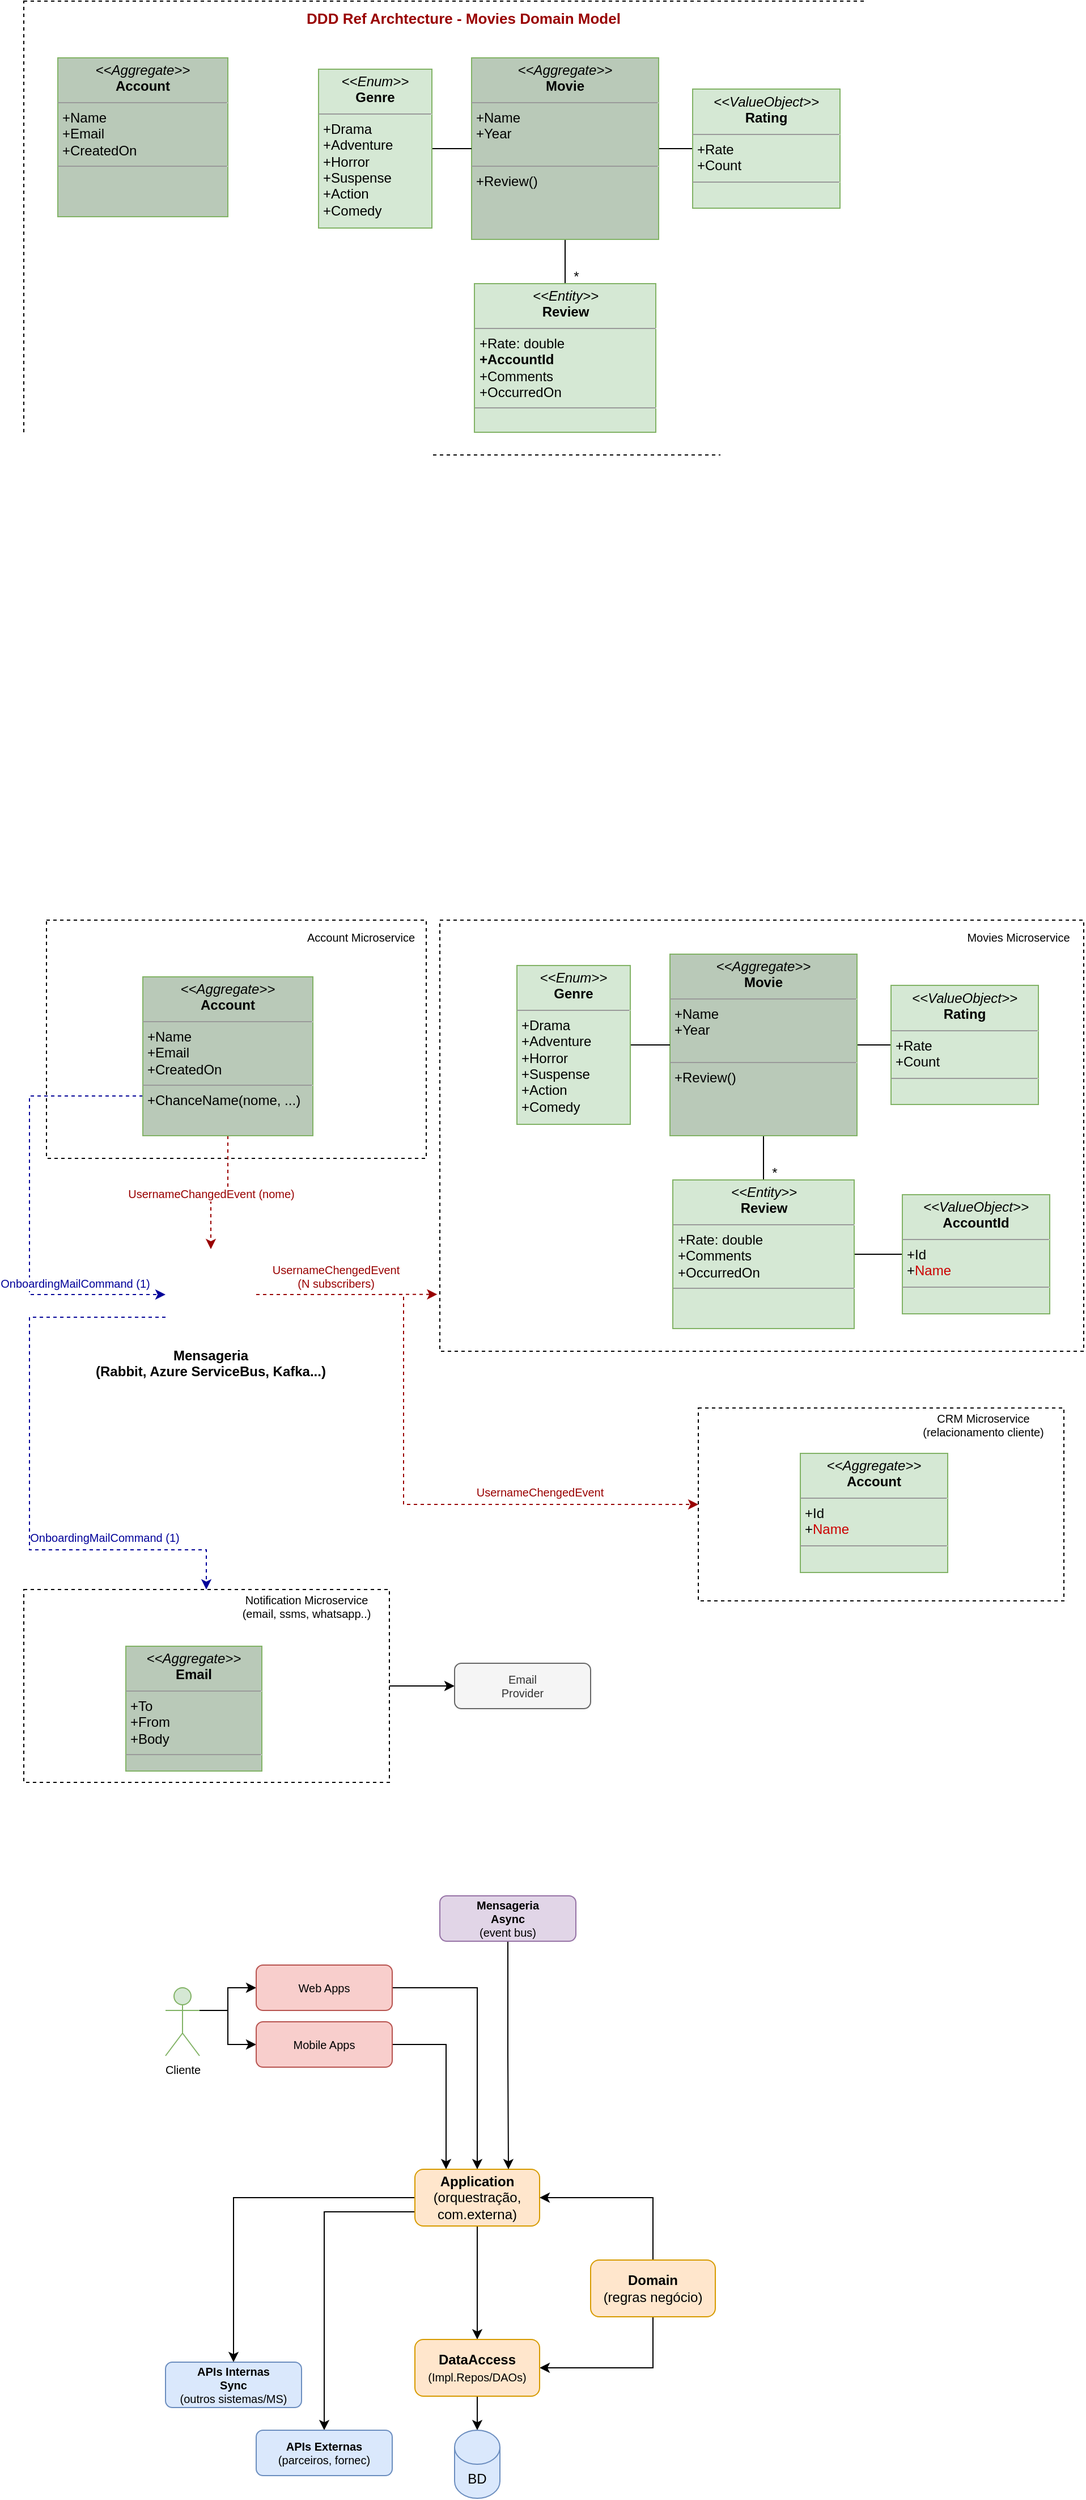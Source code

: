 <mxfile version="20.6.2" type="device"><diagram id="L7QKg_W8jDAkENkruWQj" name="Page-1"><mxGraphModel dx="1172" dy="1609" grid="1" gridSize="10" guides="1" tooltips="1" connect="1" arrows="1" fold="1" page="1" pageScale="1" pageWidth="1169" pageHeight="827" math="0" shadow="0"><root><mxCell id="0"/><mxCell id="1" parent="0"/><mxCell id="aTZKgFkabaMlXMXz4ssM-43" value="" style="rounded=0;whiteSpace=wrap;html=1;fontSize=10;dashed=1;" parent="1" vertex="1"><mxGeometry x="392" y="10" width="568" height="380" as="geometry"/></mxCell><mxCell id="aTZKgFkabaMlXMXz4ssM-42" value="" style="rounded=0;whiteSpace=wrap;html=1;fontSize=10;dashed=1;" parent="1" vertex="1"><mxGeometry x="45" y="10" width="335" height="210" as="geometry"/></mxCell><mxCell id="aTZKgFkabaMlXMXz4ssM-40" style="edgeStyle=orthogonalEdgeStyle;rounded=0;orthogonalLoop=1;jettySize=auto;html=1;exitX=0.5;exitY=1;exitDx=0;exitDy=0;entryX=0.5;entryY=0;entryDx=0;entryDy=0;fontSize=10;endArrow=classic;endFill=1;dashed=1;strokeColor=#990000;" parent="1" source="aTZKgFkabaMlXMXz4ssM-1" target="aTZKgFkabaMlXMXz4ssM-39" edge="1"><mxGeometry relative="1" as="geometry"/></mxCell><mxCell id="aTZKgFkabaMlXMXz4ssM-41" value="UsernameChangedEvent (nome)" style="edgeLabel;html=1;align=center;verticalAlign=middle;resizable=0;points=[];fontSize=10;fontColor=#990000;" parent="aTZKgFkabaMlXMXz4ssM-40" vertex="1" connectable="0"><mxGeometry x="0.143" relative="1" as="geometry"><mxPoint as="offset"/></mxGeometry></mxCell><mxCell id="aTZKgFkabaMlXMXz4ssM-53" style="edgeStyle=orthogonalEdgeStyle;rounded=0;orthogonalLoop=1;jettySize=auto;html=1;exitX=0;exitY=0.75;exitDx=0;exitDy=0;entryX=0;entryY=0.5;entryDx=0;entryDy=0;fontSize=10;fontColor=#CC0000;endArrow=classic;endFill=1;dashed=1;strokeColor=#000099;" parent="1" source="aTZKgFkabaMlXMXz4ssM-1" target="aTZKgFkabaMlXMXz4ssM-39" edge="1"><mxGeometry relative="1" as="geometry"><Array as="points"><mxPoint x="30" y="165"/><mxPoint x="30" y="340"/></Array></mxGeometry></mxCell><mxCell id="aTZKgFkabaMlXMXz4ssM-54" value="&lt;font&gt;OnboardingMailCommand (1)&lt;/font&gt;" style="edgeLabel;html=1;align=center;verticalAlign=middle;resizable=0;points=[];fontSize=10;fontColor=#000099;" parent="aTZKgFkabaMlXMXz4ssM-53" vertex="1" connectable="0"><mxGeometry x="-0.041" y="1" relative="1" as="geometry"><mxPoint x="39" y="75" as="offset"/></mxGeometry></mxCell><mxCell id="aTZKgFkabaMlXMXz4ssM-1" value="&lt;p style=&quot;margin:0px;margin-top:4px;text-align:center;&quot;&gt;&lt;i&gt;&amp;lt;&amp;lt;Aggregate&amp;gt;&amp;gt;&lt;/i&gt;&lt;br&gt;&lt;b&gt;Account&lt;/b&gt;&lt;/p&gt;&lt;hr size=&quot;1&quot;&gt;&lt;p style=&quot;margin:0px;margin-left:4px;&quot;&gt;+Name&lt;/p&gt;&lt;p style=&quot;margin:0px;margin-left:4px;&quot;&gt;+Email&lt;/p&gt;&lt;p style=&quot;margin:0px;margin-left:4px;&quot;&gt;+CreatedOn&lt;/p&gt;&lt;hr size=&quot;1&quot;&gt;&lt;p style=&quot;margin:0px;margin-left:4px;&quot;&gt;+ChanceName(nome, ...)&lt;/p&gt;&lt;p style=&quot;margin:0px;margin-left:4px;&quot;&gt;&lt;br&gt;&lt;/p&gt;" style="verticalAlign=top;align=left;overflow=fill;fontSize=12;fontFamily=Helvetica;html=1;fillColor=#B9C9B8;strokeColor=#82b366;" parent="1" vertex="1"><mxGeometry x="130" y="60" width="150" height="140" as="geometry"/></mxCell><mxCell id="aTZKgFkabaMlXMXz4ssM-5" style="edgeStyle=orthogonalEdgeStyle;rounded=0;orthogonalLoop=1;jettySize=auto;html=1;exitX=0.5;exitY=1;exitDx=0;exitDy=0;entryX=0.5;entryY=0;entryDx=0;entryDy=0;endArrow=none;endFill=0;" parent="1" source="aTZKgFkabaMlXMXz4ssM-2" target="aTZKgFkabaMlXMXz4ssM-3" edge="1"><mxGeometry relative="1" as="geometry"/></mxCell><mxCell id="aTZKgFkabaMlXMXz4ssM-12" style="edgeStyle=orthogonalEdgeStyle;rounded=0;orthogonalLoop=1;jettySize=auto;html=1;entryX=0;entryY=0.5;entryDx=0;entryDy=0;endArrow=none;endFill=0;" parent="1" source="aTZKgFkabaMlXMXz4ssM-2" target="aTZKgFkabaMlXMXz4ssM-11" edge="1"><mxGeometry relative="1" as="geometry"/></mxCell><mxCell id="aTZKgFkabaMlXMXz4ssM-2" value="&lt;p style=&quot;margin:0px;margin-top:4px;text-align:center;&quot;&gt;&lt;i&gt;&amp;lt;&amp;lt;Aggregate&amp;gt;&amp;gt;&lt;/i&gt;&lt;br&gt;&lt;b&gt;Movie&lt;/b&gt;&lt;/p&gt;&lt;hr size=&quot;1&quot;&gt;&lt;p style=&quot;margin:0px;margin-left:4px;&quot;&gt;+Name&lt;br&gt;+Year&lt;/p&gt;&lt;p style=&quot;margin:0px;margin-left:4px;&quot;&gt;&lt;br&gt;&lt;/p&gt;&lt;hr size=&quot;1&quot;&gt;&lt;p style=&quot;margin:0px;margin-left:4px;&quot;&gt;+Review()&lt;br&gt;&lt;br&gt;&lt;/p&gt;" style="verticalAlign=top;align=left;overflow=fill;fontSize=12;fontFamily=Helvetica;html=1;fillColor=#B9C9B8;strokeColor=#82b366;" parent="1" vertex="1"><mxGeometry x="595" y="40" width="165" height="160" as="geometry"/></mxCell><mxCell id="aTZKgFkabaMlXMXz4ssM-38" style="edgeStyle=orthogonalEdgeStyle;rounded=0;orthogonalLoop=1;jettySize=auto;html=1;exitX=1;exitY=0.5;exitDx=0;exitDy=0;entryX=0;entryY=0.5;entryDx=0;entryDy=0;fontSize=10;endArrow=none;endFill=0;" parent="1" source="aTZKgFkabaMlXMXz4ssM-3" target="aTZKgFkabaMlXMXz4ssM-37" edge="1"><mxGeometry relative="1" as="geometry"/></mxCell><mxCell id="aTZKgFkabaMlXMXz4ssM-3" value="&lt;p style=&quot;margin:0px;margin-top:4px;text-align:center;&quot;&gt;&lt;i&gt;&amp;lt;&amp;lt;Entity&amp;gt;&amp;gt;&lt;/i&gt;&lt;br&gt;&lt;b&gt;Review&lt;/b&gt;&lt;/p&gt;&lt;hr size=&quot;1&quot;&gt;&lt;p style=&quot;margin:0px;margin-left:4px;&quot;&gt;+Rate: double&lt;br&gt;+Comments&lt;/p&gt;&lt;p style=&quot;margin:0px;margin-left:4px;&quot;&gt;&lt;span style=&quot;background-color: initial;&quot;&gt;+OccurredOn&lt;/span&gt;&lt;br&gt;&lt;/p&gt;&lt;hr size=&quot;1&quot;&gt;&lt;p style=&quot;margin:0px;margin-left:4px;&quot;&gt;&lt;br&gt;&lt;/p&gt;" style="verticalAlign=top;align=left;overflow=fill;fontSize=12;fontFamily=Helvetica;html=1;fillColor=#d5e8d4;strokeColor=#82b366;" parent="1" vertex="1"><mxGeometry x="597.5" y="239" width="160" height="131" as="geometry"/></mxCell><mxCell id="aTZKgFkabaMlXMXz4ssM-6" value="*" style="text;html=1;strokeColor=none;fillColor=none;align=center;verticalAlign=middle;whiteSpace=wrap;rounded=0;" parent="1" vertex="1"><mxGeometry x="675" y="223" width="25" height="20" as="geometry"/></mxCell><mxCell id="aTZKgFkabaMlXMXz4ssM-9" style="edgeStyle=orthogonalEdgeStyle;rounded=0;orthogonalLoop=1;jettySize=auto;html=1;entryX=0;entryY=0.5;entryDx=0;entryDy=0;endArrow=none;endFill=0;" parent="1" source="aTZKgFkabaMlXMXz4ssM-7" target="aTZKgFkabaMlXMXz4ssM-2" edge="1"><mxGeometry relative="1" as="geometry"/></mxCell><mxCell id="aTZKgFkabaMlXMXz4ssM-7" value="&lt;p style=&quot;margin:0px;margin-top:4px;text-align:center;&quot;&gt;&lt;i&gt;&amp;lt;&amp;lt;Enum&amp;gt;&amp;gt;&lt;/i&gt;&lt;br&gt;&lt;b&gt;Genre&lt;/b&gt;&lt;/p&gt;&lt;hr size=&quot;1&quot;&gt;&lt;p style=&quot;margin:0px;margin-left:4px;&quot;&gt;+Drama&lt;br&gt;+Adventure&lt;/p&gt;&lt;p style=&quot;margin:0px;margin-left:4px;&quot;&gt;+Horror&lt;/p&gt;&lt;p style=&quot;margin:0px;margin-left:4px;&quot;&gt;+Suspense&lt;/p&gt;&lt;p style=&quot;margin:0px;margin-left:4px;&quot;&gt;+Action&lt;/p&gt;&lt;p style=&quot;margin:0px;margin-left:4px;&quot;&gt;+Comedy&lt;/p&gt;" style="verticalAlign=top;align=left;overflow=fill;fontSize=12;fontFamily=Helvetica;html=1;fillColor=#d5e8d4;strokeColor=#82b366;" parent="1" vertex="1"><mxGeometry x="460" y="50" width="100" height="140" as="geometry"/></mxCell><mxCell id="aTZKgFkabaMlXMXz4ssM-11" value="&lt;p style=&quot;margin:0px;margin-top:4px;text-align:center;&quot;&gt;&lt;i&gt;&amp;lt;&amp;lt;ValueObject&amp;gt;&amp;gt;&lt;/i&gt;&lt;br&gt;&lt;b&gt;Rating&lt;/b&gt;&lt;/p&gt;&lt;hr size=&quot;1&quot;&gt;&lt;p style=&quot;margin:0px;margin-left:4px;&quot;&gt;+Rate&lt;br&gt;+Count&lt;/p&gt;&lt;hr size=&quot;1&quot;&gt;&lt;p style=&quot;margin:0px;margin-left:4px;&quot;&gt;&lt;br&gt;&lt;/p&gt;" style="verticalAlign=top;align=left;overflow=fill;fontSize=12;fontFamily=Helvetica;html=1;fillColor=#d5e8d4;strokeColor=#82b366;" parent="1" vertex="1"><mxGeometry x="790" y="67.5" width="130" height="105" as="geometry"/></mxCell><mxCell id="aTZKgFkabaMlXMXz4ssM-22" style="edgeStyle=orthogonalEdgeStyle;rounded=0;orthogonalLoop=1;jettySize=auto;html=1;entryX=0.5;entryY=0;entryDx=0;entryDy=0;fontSize=10;endArrow=classic;endFill=1;" parent="1" source="aTZKgFkabaMlXMXz4ssM-14" target="aTZKgFkabaMlXMXz4ssM-16" edge="1"><mxGeometry relative="1" as="geometry"/></mxCell><mxCell id="aTZKgFkabaMlXMXz4ssM-30" style="edgeStyle=orthogonalEdgeStyle;rounded=0;orthogonalLoop=1;jettySize=auto;html=1;exitX=0;exitY=0.75;exitDx=0;exitDy=0;entryX=0.5;entryY=0;entryDx=0;entryDy=0;fontSize=10;endArrow=classic;endFill=1;" parent="1" source="aTZKgFkabaMlXMXz4ssM-14" target="aTZKgFkabaMlXMXz4ssM-24" edge="1"><mxGeometry relative="1" as="geometry"/></mxCell><mxCell id="aTZKgFkabaMlXMXz4ssM-31" style="edgeStyle=orthogonalEdgeStyle;rounded=0;orthogonalLoop=1;jettySize=auto;html=1;exitX=0;exitY=0.5;exitDx=0;exitDy=0;entryX=0.5;entryY=0;entryDx=0;entryDy=0;fontSize=10;endArrow=classic;endFill=1;" parent="1" source="aTZKgFkabaMlXMXz4ssM-14" target="aTZKgFkabaMlXMXz4ssM-25" edge="1"><mxGeometry relative="1" as="geometry"/></mxCell><mxCell id="aTZKgFkabaMlXMXz4ssM-14" value="&lt;b&gt;Application&lt;/b&gt;&lt;br&gt;(orquestração, com.externa)" style="rounded=1;whiteSpace=wrap;html=1;fillColor=#ffe6cc;strokeColor=#d79b00;" parent="1" vertex="1"><mxGeometry x="370" y="1111" width="110" height="50" as="geometry"/></mxCell><mxCell id="aTZKgFkabaMlXMXz4ssM-20" style="edgeStyle=orthogonalEdgeStyle;rounded=0;orthogonalLoop=1;jettySize=auto;html=1;exitX=0.5;exitY=1;exitDx=0;exitDy=0;entryX=1;entryY=0.5;entryDx=0;entryDy=0;fontSize=10;endArrow=classic;endFill=1;" parent="1" source="aTZKgFkabaMlXMXz4ssM-15" target="aTZKgFkabaMlXMXz4ssM-16" edge="1"><mxGeometry relative="1" as="geometry"/></mxCell><mxCell id="aTZKgFkabaMlXMXz4ssM-21" style="edgeStyle=orthogonalEdgeStyle;rounded=0;orthogonalLoop=1;jettySize=auto;html=1;entryX=1;entryY=0.5;entryDx=0;entryDy=0;fontSize=10;endArrow=classic;endFill=1;exitX=0.5;exitY=0;exitDx=0;exitDy=0;" parent="1" source="aTZKgFkabaMlXMXz4ssM-15" target="aTZKgFkabaMlXMXz4ssM-14" edge="1"><mxGeometry relative="1" as="geometry"/></mxCell><mxCell id="aTZKgFkabaMlXMXz4ssM-15" value="&lt;b&gt;Domain&lt;/b&gt;&lt;br&gt;(regras negócio)" style="rounded=1;whiteSpace=wrap;html=1;fillColor=#ffe6cc;strokeColor=#d79b00;" parent="1" vertex="1"><mxGeometry x="525" y="1191" width="110" height="50" as="geometry"/></mxCell><mxCell id="aTZKgFkabaMlXMXz4ssM-18" style="edgeStyle=orthogonalEdgeStyle;rounded=0;orthogonalLoop=1;jettySize=auto;html=1;exitX=0.5;exitY=1;exitDx=0;exitDy=0;entryX=0.5;entryY=0;entryDx=0;entryDy=0;entryPerimeter=0;endArrow=classic;endFill=1;" parent="1" source="aTZKgFkabaMlXMXz4ssM-16" target="aTZKgFkabaMlXMXz4ssM-17" edge="1"><mxGeometry relative="1" as="geometry"/></mxCell><mxCell id="aTZKgFkabaMlXMXz4ssM-16" value="&lt;b&gt;DataAccess&lt;/b&gt;&lt;br&gt;&lt;font style=&quot;font-size: 10px;&quot;&gt;(Impl.Repos/DAOs)&lt;/font&gt;" style="rounded=1;whiteSpace=wrap;html=1;fillColor=#ffe6cc;strokeColor=#d79b00;" parent="1" vertex="1"><mxGeometry x="370" y="1261" width="110" height="50" as="geometry"/></mxCell><mxCell id="aTZKgFkabaMlXMXz4ssM-17" value="BD" style="shape=cylinder3;whiteSpace=wrap;html=1;boundedLbl=1;backgroundOutline=1;size=15;fillColor=#dae8fc;strokeColor=#6c8ebf;" parent="1" vertex="1"><mxGeometry x="405" y="1341" width="40" height="60" as="geometry"/></mxCell><mxCell id="aTZKgFkabaMlXMXz4ssM-28" style="edgeStyle=orthogonalEdgeStyle;rounded=0;orthogonalLoop=1;jettySize=auto;html=1;exitX=1;exitY=0.333;exitDx=0;exitDy=0;exitPerimeter=0;entryX=0;entryY=0.5;entryDx=0;entryDy=0;fontSize=10;endArrow=classic;endFill=1;" parent="1" source="aTZKgFkabaMlXMXz4ssM-23" target="aTZKgFkabaMlXMXz4ssM-26" edge="1"><mxGeometry relative="1" as="geometry"/></mxCell><mxCell id="aTZKgFkabaMlXMXz4ssM-29" style="edgeStyle=orthogonalEdgeStyle;rounded=0;orthogonalLoop=1;jettySize=auto;html=1;exitX=1;exitY=0.333;exitDx=0;exitDy=0;exitPerimeter=0;entryX=0;entryY=0.5;entryDx=0;entryDy=0;fontSize=10;endArrow=classic;endFill=1;" parent="1" source="aTZKgFkabaMlXMXz4ssM-23" target="aTZKgFkabaMlXMXz4ssM-27" edge="1"><mxGeometry relative="1" as="geometry"/></mxCell><mxCell id="aTZKgFkabaMlXMXz4ssM-23" value="Cliente" style="shape=umlActor;verticalLabelPosition=bottom;verticalAlign=top;html=1;outlineConnect=0;fontSize=10;fillColor=#d5e8d4;strokeColor=#82b366;" parent="1" vertex="1"><mxGeometry x="150" y="951" width="30" height="60" as="geometry"/></mxCell><mxCell id="aTZKgFkabaMlXMXz4ssM-24" value="&lt;b&gt;APIs Externas&lt;/b&gt;&lt;br&gt;(parceiros, fornec)" style="rounded=1;whiteSpace=wrap;html=1;fontSize=10;fillColor=#dae8fc;strokeColor=#6c8ebf;" parent="1" vertex="1"><mxGeometry x="230" y="1341" width="120" height="40" as="geometry"/></mxCell><mxCell id="aTZKgFkabaMlXMXz4ssM-25" value="&lt;b&gt;APIs Internas&lt;br&gt;Sync&lt;br&gt;&lt;/b&gt;(outros sistemas/MS)" style="rounded=1;whiteSpace=wrap;html=1;fontSize=10;fillColor=#dae8fc;strokeColor=#6c8ebf;" parent="1" vertex="1"><mxGeometry x="150" y="1281" width="120" height="40" as="geometry"/></mxCell><mxCell id="aTZKgFkabaMlXMXz4ssM-32" style="edgeStyle=orthogonalEdgeStyle;rounded=0;orthogonalLoop=1;jettySize=auto;html=1;exitX=1;exitY=0.5;exitDx=0;exitDy=0;entryX=0.5;entryY=0;entryDx=0;entryDy=0;fontSize=10;endArrow=classic;endFill=1;" parent="1" source="aTZKgFkabaMlXMXz4ssM-26" target="aTZKgFkabaMlXMXz4ssM-14" edge="1"><mxGeometry relative="1" as="geometry"/></mxCell><mxCell id="aTZKgFkabaMlXMXz4ssM-26" value="Web Apps" style="rounded=1;whiteSpace=wrap;html=1;fontSize=10;fillColor=#f8cecc;strokeColor=#b85450;" parent="1" vertex="1"><mxGeometry x="230" y="931" width="120" height="40" as="geometry"/></mxCell><mxCell id="aTZKgFkabaMlXMXz4ssM-33" style="edgeStyle=orthogonalEdgeStyle;rounded=0;orthogonalLoop=1;jettySize=auto;html=1;exitX=1;exitY=0.5;exitDx=0;exitDy=0;entryX=0.25;entryY=0;entryDx=0;entryDy=0;fontSize=10;endArrow=classic;endFill=1;" parent="1" source="aTZKgFkabaMlXMXz4ssM-27" target="aTZKgFkabaMlXMXz4ssM-14" edge="1"><mxGeometry relative="1" as="geometry"/></mxCell><mxCell id="aTZKgFkabaMlXMXz4ssM-27" value="Mobile Apps" style="rounded=1;whiteSpace=wrap;html=1;fontSize=10;fillColor=#f8cecc;strokeColor=#b85450;" parent="1" vertex="1"><mxGeometry x="230" y="981" width="120" height="40" as="geometry"/></mxCell><mxCell id="aTZKgFkabaMlXMXz4ssM-35" style="edgeStyle=orthogonalEdgeStyle;rounded=0;orthogonalLoop=1;jettySize=auto;html=1;exitX=0.5;exitY=1;exitDx=0;exitDy=0;entryX=0.75;entryY=0;entryDx=0;entryDy=0;fontSize=10;endArrow=classic;endFill=1;" parent="1" source="aTZKgFkabaMlXMXz4ssM-34" target="aTZKgFkabaMlXMXz4ssM-14" edge="1"><mxGeometry relative="1" as="geometry"/></mxCell><mxCell id="aTZKgFkabaMlXMXz4ssM-34" value="&lt;b&gt;Mensageria&lt;br&gt;Async&lt;/b&gt;&lt;br&gt;(event bus)" style="rounded=1;whiteSpace=wrap;html=1;fontSize=10;fillColor=#e1d5e7;strokeColor=#9673a6;" parent="1" vertex="1"><mxGeometry x="392" y="870" width="120" height="40" as="geometry"/></mxCell><mxCell id="aTZKgFkabaMlXMXz4ssM-37" value="&lt;p style=&quot;margin:0px;margin-top:4px;text-align:center;&quot;&gt;&lt;i&gt;&amp;lt;&amp;lt;ValueObject&amp;gt;&amp;gt;&lt;/i&gt;&lt;br&gt;&lt;b&gt;AccountId&lt;/b&gt;&lt;/p&gt;&lt;hr size=&quot;1&quot;&gt;&lt;p style=&quot;margin:0px;margin-left:4px;&quot;&gt;+Id&lt;/p&gt;&lt;p style=&quot;margin:0px;margin-left:4px;&quot;&gt;+&lt;font color=&quot;#cc0000&quot;&gt;Name&lt;/font&gt;&lt;br&gt;&lt;/p&gt;&lt;hr size=&quot;1&quot;&gt;&lt;p style=&quot;margin:0px;margin-left:4px;&quot;&gt;&lt;br&gt;&lt;/p&gt;" style="verticalAlign=top;align=left;overflow=fill;fontSize=12;fontFamily=Helvetica;html=1;fillColor=#d5e8d4;strokeColor=#82b366;" parent="1" vertex="1"><mxGeometry x="800" y="252" width="130" height="105" as="geometry"/></mxCell><mxCell id="aTZKgFkabaMlXMXz4ssM-46" style="edgeStyle=orthogonalEdgeStyle;rounded=0;orthogonalLoop=1;jettySize=auto;html=1;entryX=-0.004;entryY=0.868;entryDx=0;entryDy=0;entryPerimeter=0;fontSize=10;endArrow=classic;endFill=1;dashed=1;strokeColor=#990000;" parent="1" source="aTZKgFkabaMlXMXz4ssM-39" target="aTZKgFkabaMlXMXz4ssM-43" edge="1"><mxGeometry relative="1" as="geometry"/></mxCell><mxCell id="aTZKgFkabaMlXMXz4ssM-47" value="UsernameChengedEvent &lt;br&gt;(N subscribers)" style="edgeLabel;html=1;align=center;verticalAlign=middle;resizable=0;points=[];fontSize=10;fontColor=#990000;" parent="aTZKgFkabaMlXMXz4ssM-46" vertex="1" connectable="0"><mxGeometry x="-0.19" relative="1" as="geometry"><mxPoint x="5" y="-16" as="offset"/></mxGeometry></mxCell><mxCell id="aTZKgFkabaMlXMXz4ssM-55" style="edgeStyle=orthogonalEdgeStyle;rounded=0;orthogonalLoop=1;jettySize=auto;html=1;exitX=0;exitY=0.75;exitDx=0;exitDy=0;fontSize=10;fontColor=#000000;endArrow=classic;endFill=1;dashed=1;strokeColor=#000099;" parent="1" source="aTZKgFkabaMlXMXz4ssM-39" target="aTZKgFkabaMlXMXz4ssM-48" edge="1"><mxGeometry relative="1" as="geometry"><Array as="points"><mxPoint x="30" y="360"/><mxPoint x="30" y="565"/><mxPoint x="186" y="565"/></Array></mxGeometry></mxCell><mxCell id="aTZKgFkabaMlXMXz4ssM-56" value="OnboardingMailCommand (1)" style="edgeLabel;html=1;align=center;verticalAlign=middle;resizable=0;points=[];fontSize=10;fontColor=#000099;" parent="aTZKgFkabaMlXMXz4ssM-55" vertex="1" connectable="0"><mxGeometry x="-0.69" y="-1" relative="1" as="geometry"><mxPoint x="26" y="195" as="offset"/></mxGeometry></mxCell><mxCell id="aTZKgFkabaMlXMXz4ssM-60" style="edgeStyle=orthogonalEdgeStyle;rounded=0;orthogonalLoop=1;jettySize=auto;html=1;exitX=1;exitY=0.5;exitDx=0;exitDy=0;entryX=0;entryY=0.5;entryDx=0;entryDy=0;dashed=1;fontSize=10;fontColor=#000000;endArrow=classic;endFill=1;strokeColor=#990000;" parent="1" source="aTZKgFkabaMlXMXz4ssM-39" target="aTZKgFkabaMlXMXz4ssM-57" edge="1"><mxGeometry relative="1" as="geometry"><Array as="points"><mxPoint x="360" y="340"/><mxPoint x="360" y="525"/></Array></mxGeometry></mxCell><mxCell id="aTZKgFkabaMlXMXz4ssM-61" value="UsernameChengedEvent" style="edgeLabel;html=1;align=center;verticalAlign=middle;resizable=0;points=[];fontSize=10;fontColor=#990000;" parent="aTZKgFkabaMlXMXz4ssM-60" vertex="1" connectable="0"><mxGeometry x="0.515" y="2" relative="1" as="geometry"><mxPoint x="-1" y="-9" as="offset"/></mxGeometry></mxCell><mxCell id="aTZKgFkabaMlXMXz4ssM-39" value="Mensageria&#10;(Rabbit, Azure ServiceBus, Kafka...)" style="shape=image;verticalLabelPosition=bottom;labelBackgroundColor=default;verticalAlign=top;aspect=fixed;imageAspect=0;image=https://raw.githubusercontent.com/tajchert/BusWear/master/mobile/src/main/res/drawable-xxxhdpi/ic_launcher.png;fontStyle=1" parent="1" vertex="1"><mxGeometry x="150" y="300" width="80" height="80" as="geometry"/></mxCell><mxCell id="aTZKgFkabaMlXMXz4ssM-44" value="Account Microservice" style="text;html=1;strokeColor=none;fillColor=none;align=center;verticalAlign=middle;whiteSpace=wrap;rounded=0;dashed=1;fontSize=10;" parent="1" vertex="1"><mxGeometry x="265" y="10" width="115" height="30" as="geometry"/></mxCell><mxCell id="aTZKgFkabaMlXMXz4ssM-45" value="Movies Microservice" style="text;html=1;strokeColor=none;fillColor=none;align=center;verticalAlign=middle;whiteSpace=wrap;rounded=0;dashed=1;fontSize=10;" parent="1" vertex="1"><mxGeometry x="845" y="10" width="115" height="30" as="geometry"/></mxCell><mxCell id="aTZKgFkabaMlXMXz4ssM-52" style="edgeStyle=orthogonalEdgeStyle;rounded=0;orthogonalLoop=1;jettySize=auto;html=1;exitX=1;exitY=0.5;exitDx=0;exitDy=0;entryX=0;entryY=0.5;entryDx=0;entryDy=0;fontSize=10;fontColor=#CC0000;endArrow=classic;endFill=1;" parent="1" source="aTZKgFkabaMlXMXz4ssM-48" target="aTZKgFkabaMlXMXz4ssM-51" edge="1"><mxGeometry relative="1" as="geometry"/></mxCell><mxCell id="aTZKgFkabaMlXMXz4ssM-48" value="" style="rounded=0;whiteSpace=wrap;html=1;fontSize=10;dashed=1;" parent="1" vertex="1"><mxGeometry x="25" y="600" width="322.5" height="170" as="geometry"/></mxCell><mxCell id="aTZKgFkabaMlXMXz4ssM-49" value="Notification Microservice&lt;br&gt;(email, ssms, whatsapp..)" style="text;html=1;strokeColor=none;fillColor=none;align=center;verticalAlign=middle;whiteSpace=wrap;rounded=0;dashed=1;fontSize=10;" parent="1" vertex="1"><mxGeometry x="202.5" y="600" width="142.5" height="30" as="geometry"/></mxCell><mxCell id="aTZKgFkabaMlXMXz4ssM-50" value="&lt;p style=&quot;margin:0px;margin-top:4px;text-align:center;&quot;&gt;&lt;i&gt;&amp;lt;&amp;lt;Aggregate&amp;gt;&amp;gt;&lt;/i&gt;&lt;br&gt;&lt;b&gt;Email&lt;/b&gt;&lt;/p&gt;&lt;hr size=&quot;1&quot;&gt;&lt;p style=&quot;margin:0px;margin-left:4px;&quot;&gt;+To&lt;/p&gt;&lt;p style=&quot;margin:0px;margin-left:4px;&quot;&gt;+From&lt;/p&gt;&lt;p style=&quot;margin:0px;margin-left:4px;&quot;&gt;+Body&lt;/p&gt;&lt;hr size=&quot;1&quot;&gt;&lt;p style=&quot;margin:0px;margin-left:4px;&quot;&gt;&lt;br&gt;&lt;/p&gt;&lt;p style=&quot;margin:0px;margin-left:4px;&quot;&gt;&lt;br&gt;&lt;/p&gt;" style="verticalAlign=top;align=left;overflow=fill;fontSize=12;fontFamily=Helvetica;html=1;fillColor=#B9C9B8;strokeColor=#82b366;" parent="1" vertex="1"><mxGeometry x="115" y="650" width="120" height="110" as="geometry"/></mxCell><mxCell id="aTZKgFkabaMlXMXz4ssM-51" value="Email &lt;br&gt;Provider" style="rounded=1;whiteSpace=wrap;html=1;fontSize=10;fontColor=#333333;fillColor=#f5f5f5;strokeColor=#666666;" parent="1" vertex="1"><mxGeometry x="405" y="665" width="120" height="40" as="geometry"/></mxCell><mxCell id="aTZKgFkabaMlXMXz4ssM-57" value="" style="rounded=0;whiteSpace=wrap;html=1;fontSize=10;dashed=1;" parent="1" vertex="1"><mxGeometry x="620" y="440" width="322.5" height="170" as="geometry"/></mxCell><mxCell id="aTZKgFkabaMlXMXz4ssM-58" value="CRM Microservice&lt;br&gt;(relacionamento cliente)" style="text;html=1;strokeColor=none;fillColor=none;align=center;verticalAlign=middle;whiteSpace=wrap;rounded=0;dashed=1;fontSize=10;" parent="1" vertex="1"><mxGeometry x="800" y="440" width="142.5" height="30" as="geometry"/></mxCell><mxCell id="aTZKgFkabaMlXMXz4ssM-59" value="&lt;p style=&quot;margin:0px;margin-top:4px;text-align:center;&quot;&gt;&lt;i&gt;&amp;lt;&amp;lt;Aggregate&amp;gt;&amp;gt;&lt;/i&gt;&lt;br&gt;&lt;b&gt;Account&lt;/b&gt;&lt;/p&gt;&lt;hr size=&quot;1&quot;&gt;&lt;p style=&quot;margin:0px;margin-left:4px;&quot;&gt;+Id&lt;/p&gt;&lt;p style=&quot;margin:0px;margin-left:4px;&quot;&gt;+&lt;font color=&quot;#cc0000&quot;&gt;Name&lt;/font&gt;&lt;br&gt;&lt;/p&gt;&lt;hr size=&quot;1&quot;&gt;&lt;p style=&quot;margin:0px;margin-left:4px;&quot;&gt;&lt;br&gt;&lt;/p&gt;" style="verticalAlign=top;align=left;overflow=fill;fontSize=12;fontFamily=Helvetica;html=1;fillColor=#d5e8d4;strokeColor=#82b366;" parent="1" vertex="1"><mxGeometry x="710" y="480" width="130" height="105" as="geometry"/></mxCell><mxCell id="ZMO5on3L7E84qBIbm0Qo-2" value="" style="rounded=0;whiteSpace=wrap;html=1;fontSize=10;dashed=1;" vertex="1" parent="1"><mxGeometry x="25" y="-800" width="780" height="400" as="geometry"/></mxCell><mxCell id="ZMO5on3L7E84qBIbm0Qo-7" value="&lt;p style=&quot;margin:0px;margin-top:4px;text-align:center;&quot;&gt;&lt;i&gt;&amp;lt;&amp;lt;Aggregate&amp;gt;&amp;gt;&lt;/i&gt;&lt;br&gt;&lt;b&gt;Account&lt;/b&gt;&lt;/p&gt;&lt;hr size=&quot;1&quot;&gt;&lt;p style=&quot;margin:0px;margin-left:4px;&quot;&gt;+Name&lt;/p&gt;&lt;p style=&quot;margin:0px;margin-left:4px;&quot;&gt;+Email&lt;/p&gt;&lt;p style=&quot;margin:0px;margin-left:4px;&quot;&gt;+CreatedOn&lt;/p&gt;&lt;hr size=&quot;1&quot;&gt;&lt;p style=&quot;margin:0px;margin-left:4px;&quot;&gt;&lt;br&gt;&lt;/p&gt;&lt;p style=&quot;margin:0px;margin-left:4px;&quot;&gt;&lt;br&gt;&lt;/p&gt;" style="verticalAlign=top;align=left;overflow=fill;fontSize=12;fontFamily=Helvetica;html=1;fillColor=#B9C9B8;strokeColor=#82b366;" vertex="1" parent="1"><mxGeometry x="55" y="-750" width="150" height="140" as="geometry"/></mxCell><mxCell id="ZMO5on3L7E84qBIbm0Qo-8" style="edgeStyle=orthogonalEdgeStyle;rounded=0;orthogonalLoop=1;jettySize=auto;html=1;exitX=0.5;exitY=1;exitDx=0;exitDy=0;entryX=0.5;entryY=0;entryDx=0;entryDy=0;endArrow=none;endFill=0;" edge="1" parent="1" source="ZMO5on3L7E84qBIbm0Qo-10" target="ZMO5on3L7E84qBIbm0Qo-12"><mxGeometry relative="1" as="geometry"/></mxCell><mxCell id="ZMO5on3L7E84qBIbm0Qo-9" style="edgeStyle=orthogonalEdgeStyle;rounded=0;orthogonalLoop=1;jettySize=auto;html=1;entryX=0;entryY=0.5;entryDx=0;entryDy=0;endArrow=none;endFill=0;" edge="1" parent="1" source="ZMO5on3L7E84qBIbm0Qo-10" target="ZMO5on3L7E84qBIbm0Qo-16"><mxGeometry relative="1" as="geometry"/></mxCell><mxCell id="ZMO5on3L7E84qBIbm0Qo-10" value="&lt;p style=&quot;margin:0px;margin-top:4px;text-align:center;&quot;&gt;&lt;i&gt;&amp;lt;&amp;lt;Aggregate&amp;gt;&amp;gt;&lt;/i&gt;&lt;br&gt;&lt;b&gt;Movie&lt;/b&gt;&lt;/p&gt;&lt;hr size=&quot;1&quot;&gt;&lt;p style=&quot;margin:0px;margin-left:4px;&quot;&gt;+Name&lt;br&gt;+Year&lt;/p&gt;&lt;p style=&quot;margin:0px;margin-left:4px;&quot;&gt;&lt;br&gt;&lt;/p&gt;&lt;hr size=&quot;1&quot;&gt;&lt;p style=&quot;margin:0px;margin-left:4px;&quot;&gt;+Review()&lt;br&gt;&lt;br&gt;&lt;/p&gt;" style="verticalAlign=top;align=left;overflow=fill;fontSize=12;fontFamily=Helvetica;html=1;fillColor=#B9C9B8;strokeColor=#82b366;" vertex="1" parent="1"><mxGeometry x="420" y="-750" width="165" height="160" as="geometry"/></mxCell><mxCell id="ZMO5on3L7E84qBIbm0Qo-12" value="&lt;p style=&quot;margin:0px;margin-top:4px;text-align:center;&quot;&gt;&lt;i&gt;&amp;lt;&amp;lt;Entity&amp;gt;&amp;gt;&lt;/i&gt;&lt;br&gt;&lt;b&gt;Review&lt;/b&gt;&lt;/p&gt;&lt;hr size=&quot;1&quot;&gt;&lt;p style=&quot;margin:0px;margin-left:4px;&quot;&gt;+Rate: double&lt;/p&gt;&lt;p style=&quot;margin:0px;margin-left:4px;&quot;&gt;&lt;b&gt;+AccountId&lt;/b&gt;&lt;br&gt;+Comments&lt;/p&gt;&lt;p style=&quot;margin:0px;margin-left:4px;&quot;&gt;&lt;span style=&quot;background-color: initial;&quot;&gt;+OccurredOn&lt;/span&gt;&lt;br&gt;&lt;/p&gt;&lt;hr size=&quot;1&quot;&gt;&lt;p style=&quot;margin:0px;margin-left:4px;&quot;&gt;&lt;br&gt;&lt;/p&gt;" style="verticalAlign=top;align=left;overflow=fill;fontSize=12;fontFamily=Helvetica;html=1;fillColor=#d5e8d4;strokeColor=#82b366;" vertex="1" parent="1"><mxGeometry x="422.5" y="-551" width="160" height="131" as="geometry"/></mxCell><mxCell id="ZMO5on3L7E84qBIbm0Qo-13" value="*" style="text;html=1;strokeColor=none;fillColor=none;align=center;verticalAlign=middle;whiteSpace=wrap;rounded=0;" vertex="1" parent="1"><mxGeometry x="500" y="-567" width="25" height="20" as="geometry"/></mxCell><mxCell id="ZMO5on3L7E84qBIbm0Qo-14" style="edgeStyle=orthogonalEdgeStyle;rounded=0;orthogonalLoop=1;jettySize=auto;html=1;entryX=0;entryY=0.5;entryDx=0;entryDy=0;endArrow=none;endFill=0;" edge="1" parent="1" source="ZMO5on3L7E84qBIbm0Qo-15" target="ZMO5on3L7E84qBIbm0Qo-10"><mxGeometry relative="1" as="geometry"/></mxCell><mxCell id="ZMO5on3L7E84qBIbm0Qo-15" value="&lt;p style=&quot;margin:0px;margin-top:4px;text-align:center;&quot;&gt;&lt;i&gt;&amp;lt;&amp;lt;Enum&amp;gt;&amp;gt;&lt;/i&gt;&lt;br&gt;&lt;b&gt;Genre&lt;/b&gt;&lt;/p&gt;&lt;hr size=&quot;1&quot;&gt;&lt;p style=&quot;margin:0px;margin-left:4px;&quot;&gt;+Drama&lt;br&gt;+Adventure&lt;/p&gt;&lt;p style=&quot;margin:0px;margin-left:4px;&quot;&gt;+Horror&lt;/p&gt;&lt;p style=&quot;margin:0px;margin-left:4px;&quot;&gt;+Suspense&lt;/p&gt;&lt;p style=&quot;margin:0px;margin-left:4px;&quot;&gt;+Action&lt;/p&gt;&lt;p style=&quot;margin:0px;margin-left:4px;&quot;&gt;+Comedy&lt;/p&gt;" style="verticalAlign=top;align=left;overflow=fill;fontSize=12;fontFamily=Helvetica;html=1;fillColor=#d5e8d4;strokeColor=#82b366;" vertex="1" parent="1"><mxGeometry x="285" y="-740" width="100" height="140" as="geometry"/></mxCell><mxCell id="ZMO5on3L7E84qBIbm0Qo-16" value="&lt;p style=&quot;margin:0px;margin-top:4px;text-align:center;&quot;&gt;&lt;i&gt;&amp;lt;&amp;lt;ValueObject&amp;gt;&amp;gt;&lt;/i&gt;&lt;br&gt;&lt;b&gt;Rating&lt;/b&gt;&lt;/p&gt;&lt;hr size=&quot;1&quot;&gt;&lt;p style=&quot;margin:0px;margin-left:4px;&quot;&gt;+Rate&lt;br&gt;+Count&lt;/p&gt;&lt;hr size=&quot;1&quot;&gt;&lt;p style=&quot;margin:0px;margin-left:4px;&quot;&gt;&lt;br&gt;&lt;/p&gt;" style="verticalAlign=top;align=left;overflow=fill;fontSize=12;fontFamily=Helvetica;html=1;fillColor=#d5e8d4;strokeColor=#82b366;" vertex="1" parent="1"><mxGeometry x="615" y="-722.5" width="130" height="105" as="geometry"/></mxCell><mxCell id="ZMO5on3L7E84qBIbm0Qo-21" value="DDD Ref Archtecture - Movies Domain Model" style="text;html=1;strokeColor=none;fillColor=none;align=center;verticalAlign=middle;whiteSpace=wrap;rounded=0;dashed=1;fontSize=13;fontStyle=1;fontColor=#990000;" vertex="1" parent="1"><mxGeometry x="32.5" y="-800" width="760" height="30" as="geometry"/></mxCell></root></mxGraphModel></diagram></mxfile>